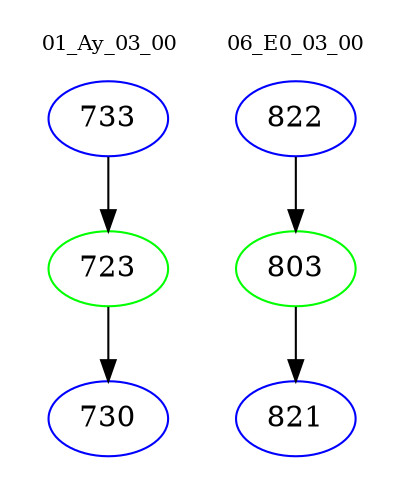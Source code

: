 digraph{
subgraph cluster_0 {
color = white
label = "01_Ay_03_00";
fontsize=10;
T0_733 [label="733", color="blue"]
T0_733 -> T0_723 [color="black"]
T0_723 [label="723", color="green"]
T0_723 -> T0_730 [color="black"]
T0_730 [label="730", color="blue"]
}
subgraph cluster_1 {
color = white
label = "06_E0_03_00";
fontsize=10;
T1_822 [label="822", color="blue"]
T1_822 -> T1_803 [color="black"]
T1_803 [label="803", color="green"]
T1_803 -> T1_821 [color="black"]
T1_821 [label="821", color="blue"]
}
}
